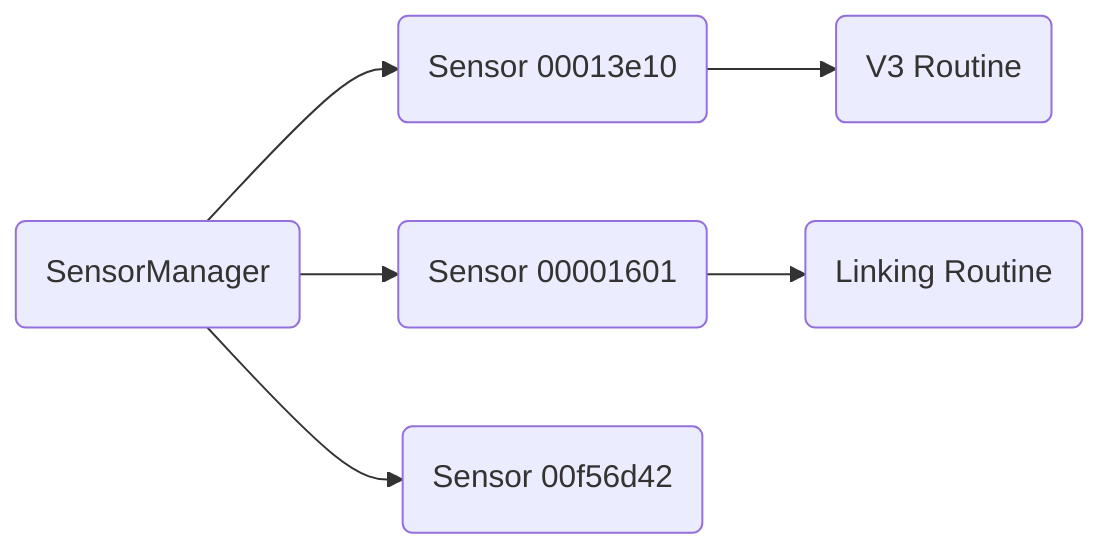 graph LR
SM(SensorManager)
S1(Sensor 00013e10)
S2(Sensor 00001601)
S3(Sensor 00f56d42)
R1(V3 Routine)
R2(Linking Routine)
SM --> S1
SM --> S2
SM --> S3
S1 --> R1
S2 --> R2
